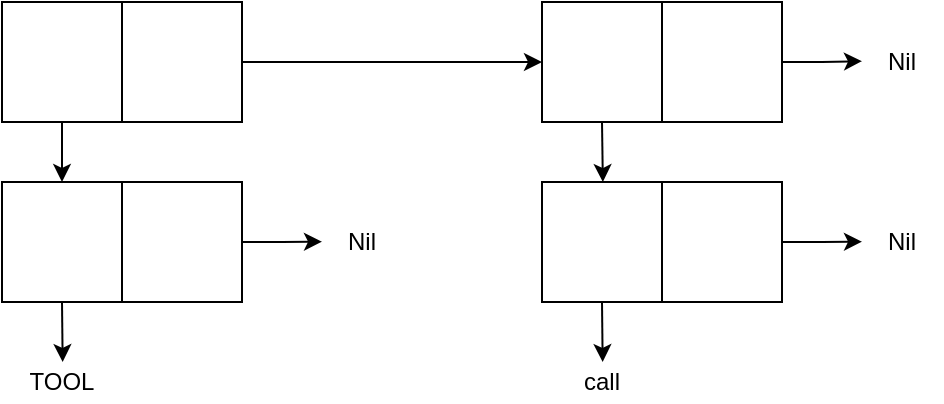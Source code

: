 <mxfile version="12.7.2" type="device"><diagram id="-2w7dTKCeBlXehHkPmhP" name="Page-1"><mxGraphModel dx="946" dy="559" grid="1" gridSize="10" guides="1" tooltips="1" connect="1" arrows="1" fold="1" page="1" pageScale="1" pageWidth="827" pageHeight="1169" math="0" shadow="0"><root><mxCell id="0"/><mxCell id="1" parent="0"/><mxCell id="ryK6IEDD5XGPt7BKtZTq-3" value="" style="group" parent="1" vertex="1" connectable="0"><mxGeometry x="40" y="210" width="120" height="60" as="geometry"/></mxCell><mxCell id="ryK6IEDD5XGPt7BKtZTq-1" value="" style="rounded=0;whiteSpace=wrap;html=1;" parent="ryK6IEDD5XGPt7BKtZTq-3" vertex="1"><mxGeometry width="120" height="60" as="geometry"/></mxCell><mxCell id="ryK6IEDD5XGPt7BKtZTq-2" value="" style="endArrow=none;html=1;entryX=0.5;entryY=0;entryDx=0;entryDy=0;exitX=0.5;exitY=1;exitDx=0;exitDy=0;" parent="ryK6IEDD5XGPt7BKtZTq-3" source="ryK6IEDD5XGPt7BKtZTq-1" target="ryK6IEDD5XGPt7BKtZTq-1" edge="1"><mxGeometry width="50" height="50" relative="1" as="geometry"><mxPoint x="10" y="140" as="sourcePoint"/><mxPoint x="60" y="90" as="targetPoint"/></mxGeometry></mxCell><mxCell id="ryK6IEDD5XGPt7BKtZTq-11" style="edgeStyle=orthogonalEdgeStyle;rounded=0;orthogonalLoop=1;jettySize=auto;html=1;exitX=1;exitY=0.5;exitDx=0;exitDy=0;entryX=0;entryY=0.5;entryDx=0;entryDy=0;" parent="1" source="ryK6IEDD5XGPt7BKtZTq-1" target="ryK6IEDD5XGPt7BKtZTq-133" edge="1"><mxGeometry relative="1" as="geometry"><mxPoint x="220.0" y="240" as="targetPoint"/></mxGeometry></mxCell><mxCell id="ryK6IEDD5XGPt7BKtZTq-10" value="" style="endArrow=classic;html=1;exitX=0.25;exitY=1;exitDx=0;exitDy=0;entryX=0.25;entryY=0;entryDx=0;entryDy=0;" parent="1" source="ryK6IEDD5XGPt7BKtZTq-1" edge="1"><mxGeometry width="50" height="50" relative="1" as="geometry"><mxPoint x="50" y="290" as="sourcePoint"/><mxPoint x="70" y="300" as="targetPoint"/></mxGeometry></mxCell><mxCell id="ryK6IEDD5XGPt7BKtZTq-132" value="" style="group" parent="1" vertex="1" connectable="0"><mxGeometry x="310" y="210" width="120" height="60" as="geometry"/></mxCell><mxCell id="ryK6IEDD5XGPt7BKtZTq-133" value="" style="rounded=0;whiteSpace=wrap;html=1;" parent="ryK6IEDD5XGPt7BKtZTq-132" vertex="1"><mxGeometry width="120" height="60" as="geometry"/></mxCell><mxCell id="ryK6IEDD5XGPt7BKtZTq-134" value="" style="endArrow=none;html=1;entryX=0.5;entryY=0;entryDx=0;entryDy=0;exitX=0.5;exitY=1;exitDx=0;exitDy=0;" parent="ryK6IEDD5XGPt7BKtZTq-132" source="ryK6IEDD5XGPt7BKtZTq-133" target="ryK6IEDD5XGPt7BKtZTq-133" edge="1"><mxGeometry width="50" height="50" relative="1" as="geometry"><mxPoint x="10" y="140" as="sourcePoint"/><mxPoint x="60" y="90" as="targetPoint"/></mxGeometry></mxCell><mxCell id="ryK6IEDD5XGPt7BKtZTq-135" style="edgeStyle=orthogonalEdgeStyle;rounded=0;orthogonalLoop=1;jettySize=auto;html=1;exitX=1;exitY=0.5;exitDx=0;exitDy=0;" parent="1" source="ryK6IEDD5XGPt7BKtZTq-133" edge="1"><mxGeometry relative="1" as="geometry"><mxPoint x="470.0" y="239.571" as="targetPoint"/></mxGeometry></mxCell><mxCell id="ryK6IEDD5XGPt7BKtZTq-136" style="edgeStyle=orthogonalEdgeStyle;rounded=0;orthogonalLoop=1;jettySize=auto;html=1;exitX=0.25;exitY=1;exitDx=0;exitDy=0;" parent="1" source="ryK6IEDD5XGPt7BKtZTq-133" edge="1"><mxGeometry relative="1" as="geometry"><mxPoint x="340.429" y="300" as="targetPoint"/></mxGeometry></mxCell><mxCell id="ryK6IEDD5XGPt7BKtZTq-137" value="" style="group" parent="1" vertex="1" connectable="0"><mxGeometry x="310" y="300" width="120" height="60" as="geometry"/></mxCell><mxCell id="ryK6IEDD5XGPt7BKtZTq-138" value="" style="rounded=0;whiteSpace=wrap;html=1;" parent="ryK6IEDD5XGPt7BKtZTq-137" vertex="1"><mxGeometry width="120" height="60" as="geometry"/></mxCell><mxCell id="ryK6IEDD5XGPt7BKtZTq-139" value="" style="endArrow=none;html=1;entryX=0.5;entryY=0;entryDx=0;entryDy=0;exitX=0.5;exitY=1;exitDx=0;exitDy=0;" parent="ryK6IEDD5XGPt7BKtZTq-137" source="ryK6IEDD5XGPt7BKtZTq-138" target="ryK6IEDD5XGPt7BKtZTq-138" edge="1"><mxGeometry width="50" height="50" relative="1" as="geometry"><mxPoint x="10" y="140" as="sourcePoint"/><mxPoint x="60" y="90" as="targetPoint"/></mxGeometry></mxCell><mxCell id="ryK6IEDD5XGPt7BKtZTq-140" value="" style="group" parent="1" vertex="1" connectable="0"><mxGeometry x="40" y="300" width="120" height="60" as="geometry"/></mxCell><mxCell id="ryK6IEDD5XGPt7BKtZTq-141" value="" style="rounded=0;whiteSpace=wrap;html=1;" parent="ryK6IEDD5XGPt7BKtZTq-140" vertex="1"><mxGeometry width="120" height="60" as="geometry"/></mxCell><mxCell id="ryK6IEDD5XGPt7BKtZTq-142" value="" style="endArrow=none;html=1;entryX=0.5;entryY=0;entryDx=0;entryDy=0;exitX=0.5;exitY=1;exitDx=0;exitDy=0;" parent="ryK6IEDD5XGPt7BKtZTq-140" source="ryK6IEDD5XGPt7BKtZTq-141" target="ryK6IEDD5XGPt7BKtZTq-141" edge="1"><mxGeometry width="50" height="50" relative="1" as="geometry"><mxPoint x="10" y="140" as="sourcePoint"/><mxPoint x="60" y="90" as="targetPoint"/></mxGeometry></mxCell><mxCell id="ryK6IEDD5XGPt7BKtZTq-143" style="edgeStyle=orthogonalEdgeStyle;rounded=0;orthogonalLoop=1;jettySize=auto;html=1;exitX=1;exitY=0.5;exitDx=0;exitDy=0;" parent="1" source="ryK6IEDD5XGPt7BKtZTq-141" edge="1"><mxGeometry relative="1" as="geometry"><mxPoint x="200" y="329.833" as="targetPoint"/></mxGeometry></mxCell><mxCell id="ryK6IEDD5XGPt7BKtZTq-144" style="edgeStyle=orthogonalEdgeStyle;rounded=0;orthogonalLoop=1;jettySize=auto;html=1;exitX=1;exitY=0.5;exitDx=0;exitDy=0;" parent="1" source="ryK6IEDD5XGPt7BKtZTq-138" edge="1"><mxGeometry relative="1" as="geometry"><mxPoint x="470" y="329.833" as="targetPoint"/></mxGeometry></mxCell><mxCell id="ryK6IEDD5XGPt7BKtZTq-145" style="edgeStyle=orthogonalEdgeStyle;rounded=0;orthogonalLoop=1;jettySize=auto;html=1;exitX=0.25;exitY=1;exitDx=0;exitDy=0;" parent="1" source="ryK6IEDD5XGPt7BKtZTq-141" edge="1"><mxGeometry relative="1" as="geometry"><mxPoint x="70.333" y="390.0" as="targetPoint"/></mxGeometry></mxCell><mxCell id="ryK6IEDD5XGPt7BKtZTq-146" style="edgeStyle=orthogonalEdgeStyle;rounded=0;orthogonalLoop=1;jettySize=auto;html=1;exitX=0.25;exitY=1;exitDx=0;exitDy=0;" parent="1" source="ryK6IEDD5XGPt7BKtZTq-138" edge="1"><mxGeometry relative="1" as="geometry"><mxPoint x="340.333" y="390.0" as="targetPoint"/></mxGeometry></mxCell><mxCell id="ryK6IEDD5XGPt7BKtZTq-148" value="Nil" style="text;html=1;strokeColor=none;fillColor=none;align=center;verticalAlign=middle;whiteSpace=wrap;rounded=0;" parent="1" vertex="1"><mxGeometry x="200" y="320" width="40" height="20" as="geometry"/></mxCell><mxCell id="ryK6IEDD5XGPt7BKtZTq-149" value="Nil" style="text;html=1;strokeColor=none;fillColor=none;align=center;verticalAlign=middle;whiteSpace=wrap;rounded=0;" parent="1" vertex="1"><mxGeometry x="470" y="320" width="40" height="20" as="geometry"/></mxCell><mxCell id="ryK6IEDD5XGPt7BKtZTq-150" value="Nil" style="text;html=1;strokeColor=none;fillColor=none;align=center;verticalAlign=middle;whiteSpace=wrap;rounded=0;" parent="1" vertex="1"><mxGeometry x="470" y="230" width="40" height="20" as="geometry"/></mxCell><mxCell id="ryK6IEDD5XGPt7BKtZTq-151" value="TOOL" style="text;html=1;strokeColor=none;fillColor=none;align=center;verticalAlign=middle;whiteSpace=wrap;rounded=0;" parent="1" vertex="1"><mxGeometry x="50" y="390" width="40" height="20" as="geometry"/></mxCell><mxCell id="ryK6IEDD5XGPt7BKtZTq-152" value="call" style="text;html=1;strokeColor=none;fillColor=none;align=center;verticalAlign=middle;whiteSpace=wrap;rounded=0;" parent="1" vertex="1"><mxGeometry x="320" y="390" width="40" height="20" as="geometry"/></mxCell></root></mxGraphModel></diagram></mxfile>